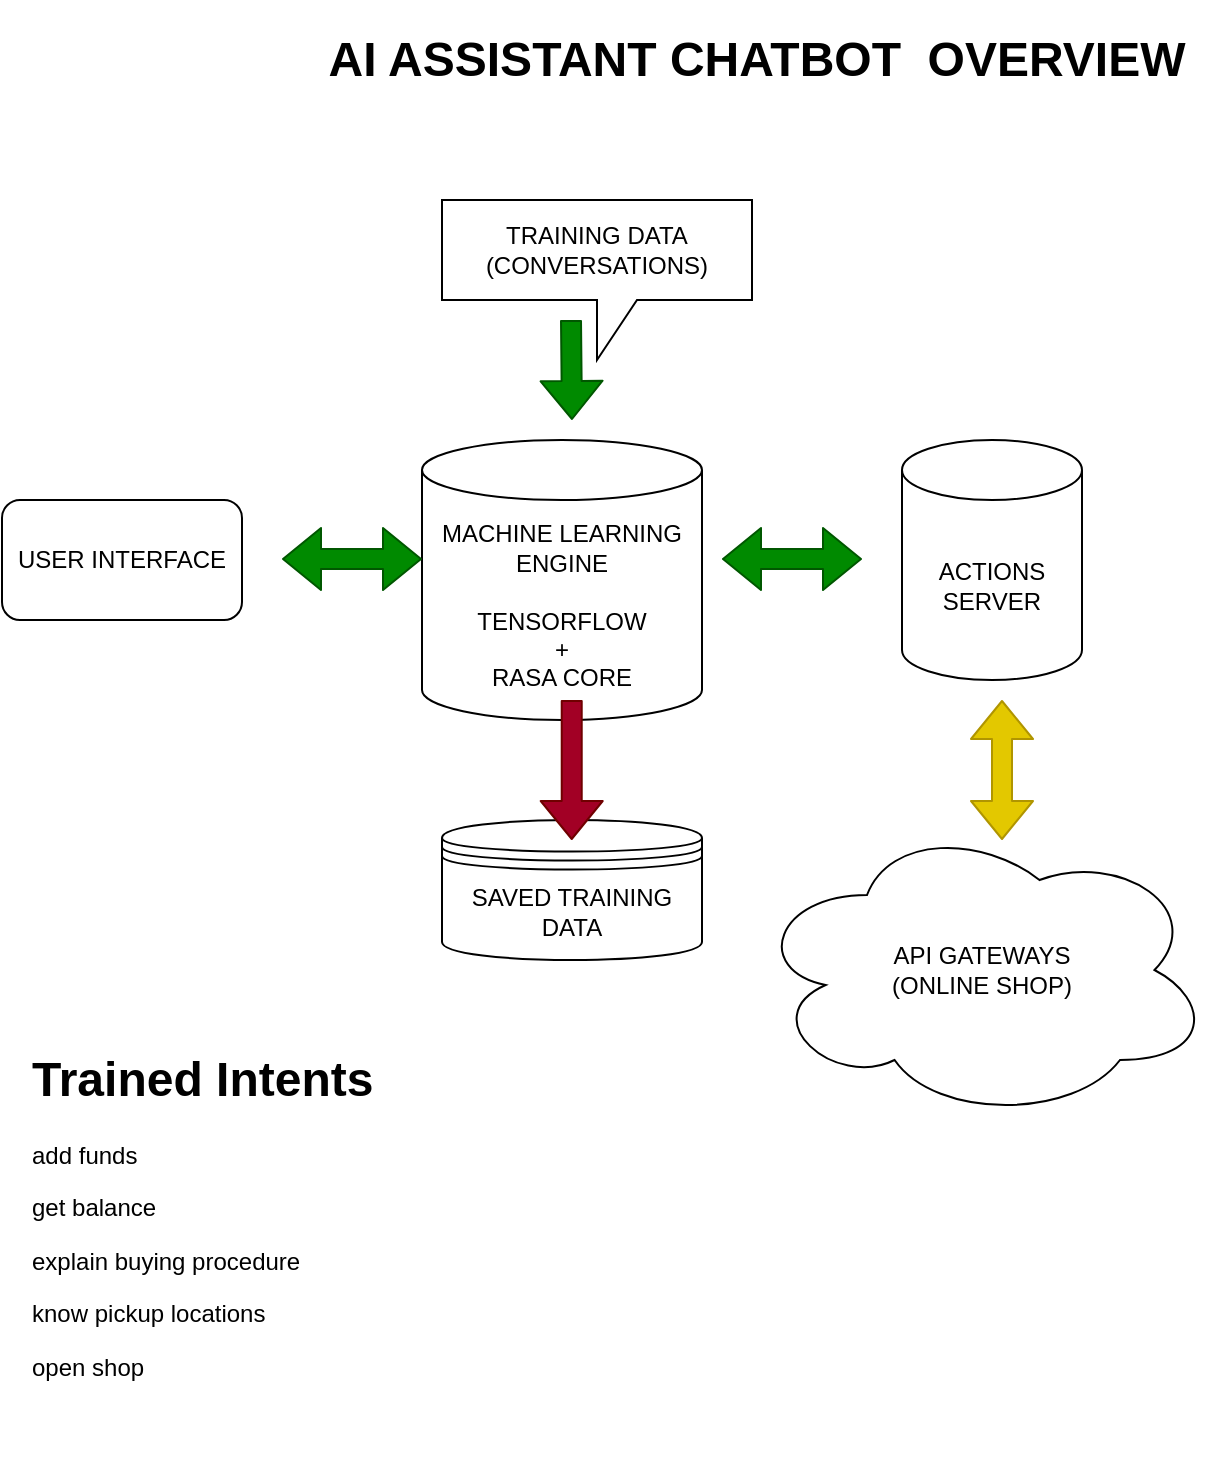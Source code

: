 <mxfile>
    <diagram id="mSSItPkg49ir_ZgxcZMZ" name="Page-1">
        <mxGraphModel dx="1058" dy="773" grid="1" gridSize="10" guides="1" tooltips="1" connect="1" arrows="1" fold="1" page="1" pageScale="1" pageWidth="850" pageHeight="1100" math="0" shadow="0">
            <root>
                <mxCell id="0"/>
                <mxCell id="1" parent="0"/>
                <mxCell id="3" value="USER INTERFACE" style="rounded=1;whiteSpace=wrap;html=1;" parent="1" vertex="1">
                    <mxGeometry x="70" y="290" width="120" height="60" as="geometry"/>
                </mxCell>
                <mxCell id="6" value="&lt;span&gt;MACHINE LEARNING ENGINE&lt;br&gt;&lt;/span&gt;&lt;br&gt;&lt;span&gt;TENSORFLOW&lt;br&gt;+&lt;br&gt;RASA CORE&lt;/span&gt;" style="shape=cylinder3;whiteSpace=wrap;html=1;boundedLbl=1;backgroundOutline=1;size=15;" parent="1" vertex="1">
                    <mxGeometry x="280" y="260" width="140" height="140" as="geometry"/>
                </mxCell>
                <mxCell id="7" value="&lt;span&gt;ACTIONS SERVER&lt;/span&gt;" style="shape=cylinder3;whiteSpace=wrap;html=1;boundedLbl=1;backgroundOutline=1;size=15;" parent="1" vertex="1">
                    <mxGeometry x="520" y="260" width="90" height="120" as="geometry"/>
                </mxCell>
                <mxCell id="10" value="API GATEWAYS&lt;br&gt;(ONLINE SHOP)" style="ellipse;shape=cloud;whiteSpace=wrap;html=1;" parent="1" vertex="1">
                    <mxGeometry x="445" y="450" width="230" height="150" as="geometry"/>
                </mxCell>
                <mxCell id="12" value="" style="shape=flexArrow;endArrow=classic;html=1;fillColor=#008a00;strokeColor=#005700;startArrow=none;startFill=0;" parent="1" edge="1">
                    <mxGeometry width="50" height="50" relative="1" as="geometry">
                        <mxPoint x="354.5" y="200" as="sourcePoint"/>
                        <mxPoint x="355" y="250" as="targetPoint"/>
                    </mxGeometry>
                </mxCell>
                <mxCell id="14" value="" style="shape=flexArrow;endArrow=classic;html=1;fillColor=#008a00;strokeColor=#005700;startArrow=block;" parent="1" edge="1">
                    <mxGeometry width="50" height="50" relative="1" as="geometry">
                        <mxPoint x="210.0" y="319.5" as="sourcePoint"/>
                        <mxPoint x="280" y="319.5" as="targetPoint"/>
                    </mxGeometry>
                </mxCell>
                <mxCell id="15" value="" style="shape=flexArrow;endArrow=classic;html=1;fillColor=#e3c800;strokeColor=#B09500;startArrow=block;" parent="1" edge="1">
                    <mxGeometry width="50" height="50" relative="1" as="geometry">
                        <mxPoint x="570" y="390" as="sourcePoint"/>
                        <mxPoint x="570" y="460" as="targetPoint"/>
                    </mxGeometry>
                </mxCell>
                <mxCell id="18" value="&lt;h1&gt;AI ASSISTANT CHATBOT&amp;nbsp; OVERVIEW&lt;/h1&gt;" style="text;html=1;strokeColor=none;fillColor=none;spacing=5;spacingTop=-20;whiteSpace=wrap;overflow=hidden;rounded=0;align=center;" parent="1" vertex="1">
                    <mxGeometry x="220" y="50" width="455" height="50" as="geometry"/>
                </mxCell>
                <mxCell id="19" value="TRAINING DATA&lt;br&gt;(CONVERSATIONS)" style="shape=callout;whiteSpace=wrap;html=1;perimeter=calloutPerimeter;" vertex="1" parent="1">
                    <mxGeometry x="290" y="140" width="155" height="80" as="geometry"/>
                </mxCell>
                <mxCell id="20" value="" style="shape=flexArrow;endArrow=classic;html=1;fillColor=#008a00;strokeColor=#005700;startArrow=block;" edge="1" parent="1">
                    <mxGeometry width="50" height="50" relative="1" as="geometry">
                        <mxPoint x="430" y="319.5" as="sourcePoint"/>
                        <mxPoint x="500" y="319.5" as="targetPoint"/>
                    </mxGeometry>
                </mxCell>
                <mxCell id="21" value="SAVED TRAINING DATA" style="shape=datastore;whiteSpace=wrap;html=1;" vertex="1" parent="1">
                    <mxGeometry x="290" y="450" width="130" height="70" as="geometry"/>
                </mxCell>
                <mxCell id="22" value="" style="shape=flexArrow;endArrow=classic;html=1;fillColor=#a20025;strokeColor=#6F0000;startArrow=none;startFill=0;" edge="1" parent="1">
                    <mxGeometry width="50" height="50" relative="1" as="geometry">
                        <mxPoint x="354.86" y="390" as="sourcePoint"/>
                        <mxPoint x="354.86" y="460" as="targetPoint"/>
                    </mxGeometry>
                </mxCell>
                <mxCell id="24" value="&lt;h1&gt;Trained Intents&lt;/h1&gt;&lt;p&gt;&lt;span&gt;add funds&lt;/span&gt;&lt;br&gt;&lt;/p&gt;&lt;p&gt;get balance&lt;/p&gt;&lt;p&gt;explain buying procedure&lt;/p&gt;&lt;p&gt;know pickup locations&lt;/p&gt;&lt;p&gt;open shop&lt;/p&gt;" style="text;html=1;strokeColor=none;fillColor=none;spacing=5;spacingTop=-20;whiteSpace=wrap;overflow=hidden;rounded=0;" vertex="1" parent="1">
                    <mxGeometry x="80" y="560" width="190" height="220" as="geometry"/>
                </mxCell>
            </root>
        </mxGraphModel>
    </diagram>
</mxfile>